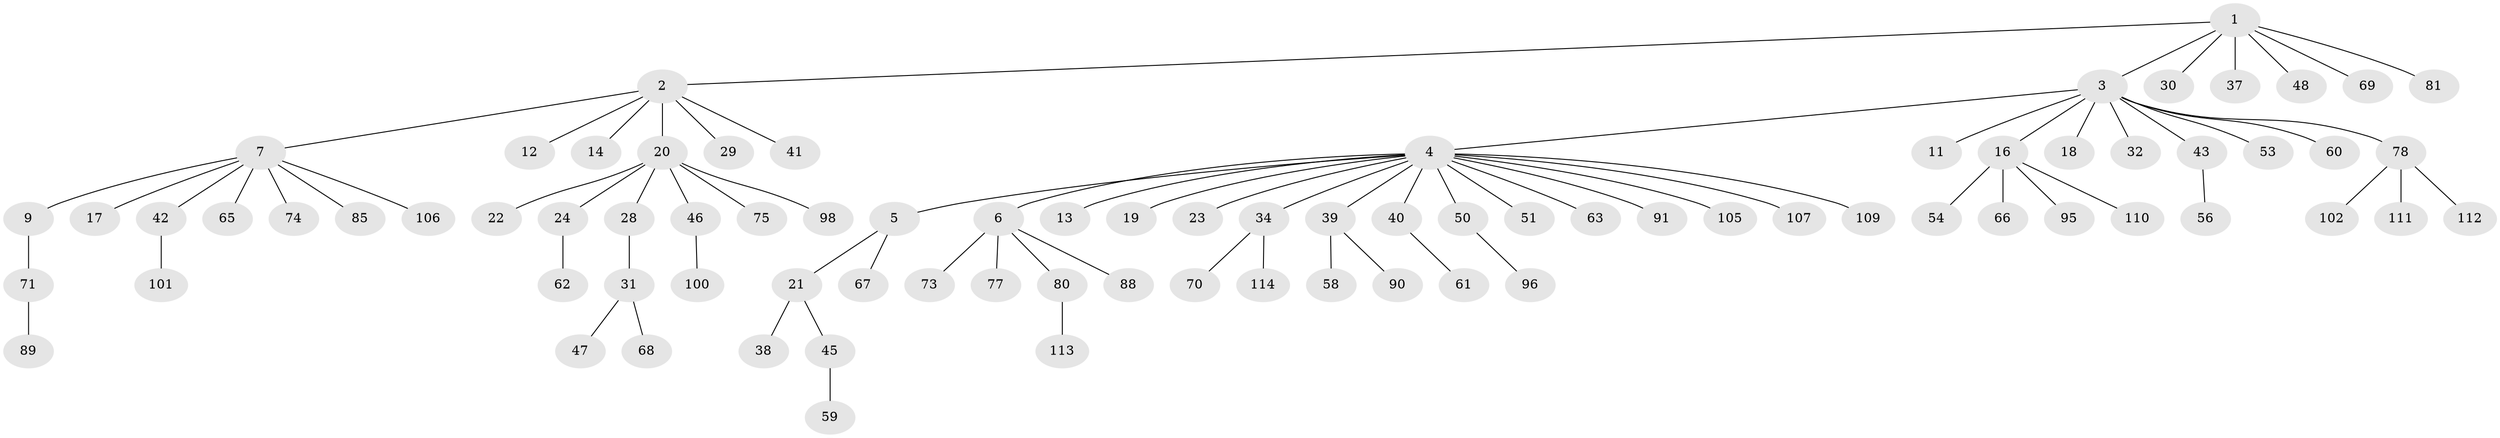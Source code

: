 // Generated by graph-tools (version 1.1) at 2025/51/02/27/25 19:51:58]
// undirected, 83 vertices, 82 edges
graph export_dot {
graph [start="1"]
  node [color=gray90,style=filled];
  1 [super="+52"];
  2 [super="+10"];
  3 [super="+49"];
  4 [super="+44"];
  5 [super="+8"];
  6 [super="+15"];
  7 [super="+33"];
  9 [super="+36"];
  11;
  12;
  13 [super="+115"];
  14;
  16 [super="+25"];
  17 [super="+84"];
  18 [super="+83"];
  19 [super="+27"];
  20 [super="+64"];
  21 [super="+26"];
  22;
  23;
  24;
  28 [super="+94"];
  29;
  30 [super="+76"];
  31 [super="+35"];
  32 [super="+92"];
  34 [super="+79"];
  37;
  38 [super="+103"];
  39 [super="+99"];
  40;
  41;
  42 [super="+55"];
  43 [super="+57"];
  45;
  46;
  47;
  48;
  50;
  51;
  53;
  54;
  56;
  58;
  59 [super="+86"];
  60;
  61;
  62;
  63;
  65;
  66 [super="+93"];
  67;
  68;
  69 [super="+72"];
  70;
  71 [super="+82"];
  73;
  74 [super="+97"];
  75;
  77;
  78 [super="+87"];
  80 [super="+108"];
  81;
  85;
  88;
  89;
  90;
  91;
  95;
  96 [super="+104"];
  98;
  100;
  101;
  102;
  105;
  106;
  107;
  109;
  110;
  111;
  112;
  113;
  114;
  1 -- 2;
  1 -- 3;
  1 -- 30;
  1 -- 37;
  1 -- 48;
  1 -- 69;
  1 -- 81;
  2 -- 7;
  2 -- 12;
  2 -- 14;
  2 -- 20;
  2 -- 29;
  2 -- 41;
  3 -- 4;
  3 -- 11;
  3 -- 16;
  3 -- 18;
  3 -- 32;
  3 -- 43;
  3 -- 53;
  3 -- 60;
  3 -- 78;
  4 -- 5;
  4 -- 6;
  4 -- 13;
  4 -- 19;
  4 -- 23;
  4 -- 34;
  4 -- 39;
  4 -- 40;
  4 -- 50;
  4 -- 51;
  4 -- 63;
  4 -- 91;
  4 -- 105;
  4 -- 107;
  4 -- 109;
  5 -- 21;
  5 -- 67;
  6 -- 88;
  6 -- 80;
  6 -- 73;
  6 -- 77;
  7 -- 9;
  7 -- 17;
  7 -- 42;
  7 -- 65;
  7 -- 74;
  7 -- 85;
  7 -- 106;
  9 -- 71;
  16 -- 54;
  16 -- 66;
  16 -- 95;
  16 -- 110;
  20 -- 22;
  20 -- 24;
  20 -- 28;
  20 -- 46;
  20 -- 75;
  20 -- 98;
  21 -- 45;
  21 -- 38;
  24 -- 62;
  28 -- 31;
  31 -- 47;
  31 -- 68;
  34 -- 70;
  34 -- 114;
  39 -- 58;
  39 -- 90;
  40 -- 61;
  42 -- 101;
  43 -- 56;
  45 -- 59;
  46 -- 100;
  50 -- 96;
  71 -- 89;
  78 -- 112;
  78 -- 102;
  78 -- 111;
  80 -- 113;
}
